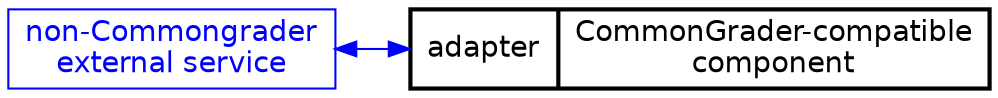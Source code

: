 digraph Diagram {
    // -- COMMON -- //
    rankdir = LR;
    node [fontname=Helvetica shape=record];
    edge [fontname=Helvetica];
    graph [dpi=50];

    subgraph external {
        node[color=blue fontcolor=blue];
        edge[color=blue fontcolor=blue];
    }
    subgraph internal {
        edge[color=darkgreen fontcolor=darkgreen];
    }
    // -- COMMON -- //    
    
    subgraph internal {
        adapter2_sink [label="{ adapter | CommonGrader-compatible\ncomponent }", style=bold];
    }
    subgraph external {
        adapter2_source [label="non-Commongrader\nexternal service"];
        adapter2_source -> adapter2_sink [dir=both];
    }
}
